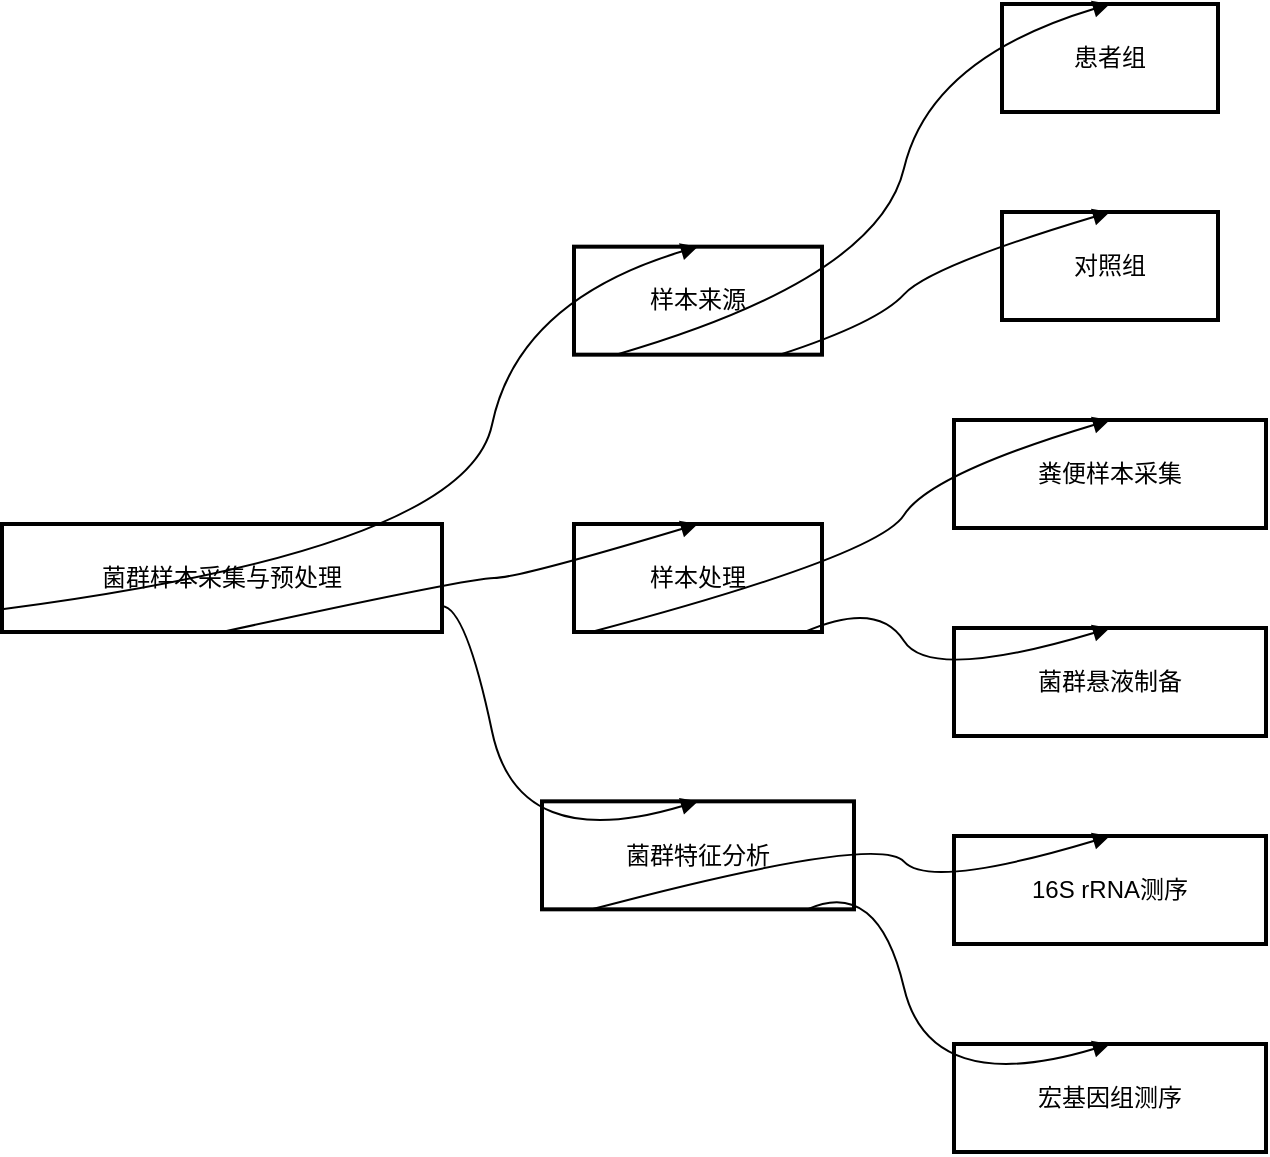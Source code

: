 <mxfile version="26.2.14">
  <diagram id="C5RBs43oDa-KdzZeNtuy" name="Page-1">
    <mxGraphModel dx="2245" dy="1931" grid="1" gridSize="10" guides="1" tooltips="1" connect="1" arrows="1" fold="1" page="1" pageScale="1" pageWidth="827" pageHeight="1169" math="0" shadow="0">
      <root>
        <mxCell id="WIyWlLk6GJQsqaUBKTNV-0" />
        <mxCell id="WIyWlLk6GJQsqaUBKTNV-1" parent="WIyWlLk6GJQsqaUBKTNV-0" />
        <mxCell id="n_GMTlLWjzd6wOx4EPxu-136" value="菌群样本采集与预处理" style="whiteSpace=wrap;strokeWidth=2;" vertex="1" parent="WIyWlLk6GJQsqaUBKTNV-1">
          <mxGeometry y="260" width="220" height="54" as="geometry" />
        </mxCell>
        <mxCell id="n_GMTlLWjzd6wOx4EPxu-137" value="样本来源" style="whiteSpace=wrap;strokeWidth=2;" vertex="1" parent="WIyWlLk6GJQsqaUBKTNV-1">
          <mxGeometry x="286" y="121.333" width="124" height="54" as="geometry" />
        </mxCell>
        <mxCell id="n_GMTlLWjzd6wOx4EPxu-138" value="样本处理" style="whiteSpace=wrap;strokeWidth=2;" vertex="1" parent="WIyWlLk6GJQsqaUBKTNV-1">
          <mxGeometry x="286" y="260" width="124" height="54" as="geometry" />
        </mxCell>
        <mxCell id="n_GMTlLWjzd6wOx4EPxu-139" value="菌群特征分析" style="whiteSpace=wrap;strokeWidth=2;" vertex="1" parent="WIyWlLk6GJQsqaUBKTNV-1">
          <mxGeometry x="270" y="398.667" width="156" height="54" as="geometry" />
        </mxCell>
        <mxCell id="n_GMTlLWjzd6wOx4EPxu-140" value="患者组" style="whiteSpace=wrap;strokeWidth=2;" vertex="1" parent="WIyWlLk6GJQsqaUBKTNV-1">
          <mxGeometry x="500" width="108" height="54" as="geometry" />
        </mxCell>
        <mxCell id="n_GMTlLWjzd6wOx4EPxu-141" value="对照组" style="whiteSpace=wrap;strokeWidth=2;" vertex="1" parent="WIyWlLk6GJQsqaUBKTNV-1">
          <mxGeometry x="500" y="104" width="108" height="54" as="geometry" />
        </mxCell>
        <mxCell id="n_GMTlLWjzd6wOx4EPxu-142" value="粪便样本采集" style="whiteSpace=wrap;strokeWidth=2;" vertex="1" parent="WIyWlLk6GJQsqaUBKTNV-1">
          <mxGeometry x="476" y="208" width="156" height="54" as="geometry" />
        </mxCell>
        <mxCell id="n_GMTlLWjzd6wOx4EPxu-143" value="菌群悬液制备" style="whiteSpace=wrap;strokeWidth=2;" vertex="1" parent="WIyWlLk6GJQsqaUBKTNV-1">
          <mxGeometry x="476" y="312" width="156" height="54" as="geometry" />
        </mxCell>
        <mxCell id="n_GMTlLWjzd6wOx4EPxu-144" value="16S rRNA测序" style="whiteSpace=wrap;strokeWidth=2;" vertex="1" parent="WIyWlLk6GJQsqaUBKTNV-1">
          <mxGeometry x="476" y="416" width="156" height="54" as="geometry" />
        </mxCell>
        <mxCell id="n_GMTlLWjzd6wOx4EPxu-145" value="宏基因组测序" style="whiteSpace=wrap;strokeWidth=2;" vertex="1" parent="WIyWlLk6GJQsqaUBKTNV-1">
          <mxGeometry x="476" y="520" width="156" height="54" as="geometry" />
        </mxCell>
        <mxCell id="n_GMTlLWjzd6wOx4EPxu-146" value="" style="curved=1;startArrow=none;endArrow=block;exitX=0;exitY=0.79;entryX=0.5;entryY=0;rounded=0;noEdgeStyle=1;orthogonal=1;" edge="1" parent="WIyWlLk6GJQsqaUBKTNV-1" source="n_GMTlLWjzd6wOx4EPxu-136" target="n_GMTlLWjzd6wOx4EPxu-137">
          <mxGeometry relative="1" as="geometry">
            <Array as="points">
              <mxPoint x="232" y="272.333" />
              <mxPoint x="258" y="148.333" />
            </Array>
          </mxGeometry>
        </mxCell>
        <mxCell id="n_GMTlLWjzd6wOx4EPxu-147" value="" style="curved=1;startArrow=none;endArrow=block;exitX=0.5;exitY=1;entryX=0.5;entryY=0;rounded=0;noEdgeStyle=1;orthogonal=1;" edge="1" parent="WIyWlLk6GJQsqaUBKTNV-1" source="n_GMTlLWjzd6wOx4EPxu-136" target="n_GMTlLWjzd6wOx4EPxu-138">
          <mxGeometry relative="1" as="geometry">
            <Array as="points">
              <mxPoint x="234" y="287" />
              <mxPoint x="258" y="287" />
            </Array>
          </mxGeometry>
        </mxCell>
        <mxCell id="n_GMTlLWjzd6wOx4EPxu-148" value="" style="curved=1;startArrow=none;endArrow=block;exitX=1;exitY=0.76;entryX=0.5;entryY=0;rounded=0;noEdgeStyle=1;orthogonal=1;" edge="1" parent="WIyWlLk6GJQsqaUBKTNV-1" source="n_GMTlLWjzd6wOx4EPxu-136" target="n_GMTlLWjzd6wOx4EPxu-139">
          <mxGeometry relative="1" as="geometry">
            <Array as="points">
              <mxPoint x="232" y="301.667" />
              <mxPoint x="258" y="425.667" />
            </Array>
          </mxGeometry>
        </mxCell>
        <mxCell id="n_GMTlLWjzd6wOx4EPxu-149" value="" style="curved=1;startArrow=none;endArrow=block;exitX=0.17;exitY=1;entryX=0.5;entryY=0;rounded=0;noEdgeStyle=1;orthogonal=1;" edge="1" parent="WIyWlLk6GJQsqaUBKTNV-1" source="n_GMTlLWjzd6wOx4EPxu-137" target="n_GMTlLWjzd6wOx4EPxu-140">
          <mxGeometry relative="1" as="geometry">
            <Array as="points">
              <mxPoint x="438" y="137.333" />
              <mxPoint x="464" y="27" />
            </Array>
          </mxGeometry>
        </mxCell>
        <mxCell id="n_GMTlLWjzd6wOx4EPxu-150" value="" style="curved=1;startArrow=none;endArrow=block;exitX=0.83;exitY=1;entryX=0.5;entryY=0;rounded=0;noEdgeStyle=1;orthogonal=1;" edge="1" parent="WIyWlLk6GJQsqaUBKTNV-1" source="n_GMTlLWjzd6wOx4EPxu-137" target="n_GMTlLWjzd6wOx4EPxu-141">
          <mxGeometry relative="1" as="geometry">
            <Array as="points">
              <mxPoint x="438" y="159.333" />
              <mxPoint x="464" y="131" />
            </Array>
          </mxGeometry>
        </mxCell>
        <mxCell id="n_GMTlLWjzd6wOx4EPxu-151" value="" style="curved=1;startArrow=none;endArrow=block;exitX=0.07;exitY=1;entryX=0.5;entryY=0;rounded=0;noEdgeStyle=1;orthogonal=1;" edge="1" parent="WIyWlLk6GJQsqaUBKTNV-1" source="n_GMTlLWjzd6wOx4EPxu-138" target="n_GMTlLWjzd6wOx4EPxu-142">
          <mxGeometry relative="1" as="geometry">
            <Array as="points">
              <mxPoint x="438" y="276" />
              <mxPoint x="464" y="235" />
            </Array>
          </mxGeometry>
        </mxCell>
        <mxCell id="n_GMTlLWjzd6wOx4EPxu-152" value="" style="curved=1;startArrow=none;endArrow=block;exitX=0.93;exitY=1;entryX=0.5;entryY=0;rounded=0;noEdgeStyle=1;orthogonal=1;" edge="1" parent="WIyWlLk6GJQsqaUBKTNV-1" source="n_GMTlLWjzd6wOx4EPxu-138" target="n_GMTlLWjzd6wOx4EPxu-143">
          <mxGeometry relative="1" as="geometry">
            <Array as="points">
              <mxPoint x="438" y="298" />
              <mxPoint x="464" y="339" />
            </Array>
          </mxGeometry>
        </mxCell>
        <mxCell id="n_GMTlLWjzd6wOx4EPxu-153" value="" style="curved=1;startArrow=none;endArrow=block;exitX=0.16;exitY=1;entryX=0.5;entryY=0;rounded=0;noEdgeStyle=1;orthogonal=1;" edge="1" parent="WIyWlLk6GJQsqaUBKTNV-1" source="n_GMTlLWjzd6wOx4EPxu-139" target="n_GMTlLWjzd6wOx4EPxu-144">
          <mxGeometry relative="1" as="geometry">
            <Array as="points">
              <mxPoint x="438" y="414.667" />
              <mxPoint x="464" y="443" />
            </Array>
          </mxGeometry>
        </mxCell>
        <mxCell id="n_GMTlLWjzd6wOx4EPxu-154" value="" style="curved=1;startArrow=none;endArrow=block;exitX=0.85;exitY=1;entryX=0.5;entryY=0;rounded=0;noEdgeStyle=1;orthogonal=1;" edge="1" parent="WIyWlLk6GJQsqaUBKTNV-1" source="n_GMTlLWjzd6wOx4EPxu-139" target="n_GMTlLWjzd6wOx4EPxu-145">
          <mxGeometry relative="1" as="geometry">
            <Array as="points">
              <mxPoint x="438" y="436.667" />
              <mxPoint x="464" y="547" />
            </Array>
          </mxGeometry>
        </mxCell>
      </root>
    </mxGraphModel>
  </diagram>
</mxfile>
